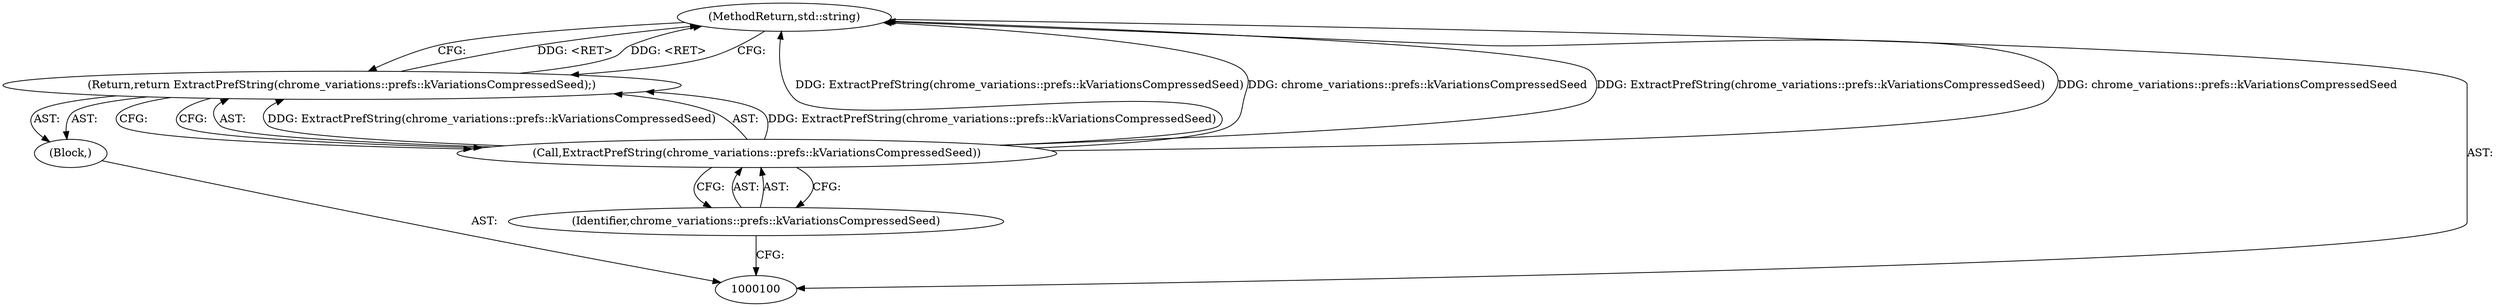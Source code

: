 digraph "0_Chrome_7cb8e1ae121cf6b14aa0a59cc708de630c0ef965_0" {
"1000105" [label="(MethodReturn,std::string)"];
"1000101" [label="(Block,)"];
"1000102" [label="(Return,return ExtractPrefString(chrome_variations::prefs::kVariationsCompressedSeed);)"];
"1000104" [label="(Identifier,chrome_variations::prefs::kVariationsCompressedSeed)"];
"1000103" [label="(Call,ExtractPrefString(chrome_variations::prefs::kVariationsCompressedSeed))"];
"1000105" -> "1000100"  [label="AST: "];
"1000105" -> "1000102"  [label="CFG: "];
"1000103" -> "1000105"  [label="DDG: ExtractPrefString(chrome_variations::prefs::kVariationsCompressedSeed)"];
"1000103" -> "1000105"  [label="DDG: chrome_variations::prefs::kVariationsCompressedSeed"];
"1000102" -> "1000105"  [label="DDG: <RET>"];
"1000101" -> "1000100"  [label="AST: "];
"1000102" -> "1000101"  [label="AST: "];
"1000102" -> "1000101"  [label="AST: "];
"1000102" -> "1000103"  [label="CFG: "];
"1000103" -> "1000102"  [label="AST: "];
"1000105" -> "1000102"  [label="CFG: "];
"1000102" -> "1000105"  [label="DDG: <RET>"];
"1000103" -> "1000102"  [label="DDG: ExtractPrefString(chrome_variations::prefs::kVariationsCompressedSeed)"];
"1000104" -> "1000103"  [label="AST: "];
"1000104" -> "1000100"  [label="CFG: "];
"1000103" -> "1000104"  [label="CFG: "];
"1000103" -> "1000102"  [label="AST: "];
"1000103" -> "1000104"  [label="CFG: "];
"1000104" -> "1000103"  [label="AST: "];
"1000102" -> "1000103"  [label="CFG: "];
"1000103" -> "1000105"  [label="DDG: ExtractPrefString(chrome_variations::prefs::kVariationsCompressedSeed)"];
"1000103" -> "1000105"  [label="DDG: chrome_variations::prefs::kVariationsCompressedSeed"];
"1000103" -> "1000102"  [label="DDG: ExtractPrefString(chrome_variations::prefs::kVariationsCompressedSeed)"];
}
